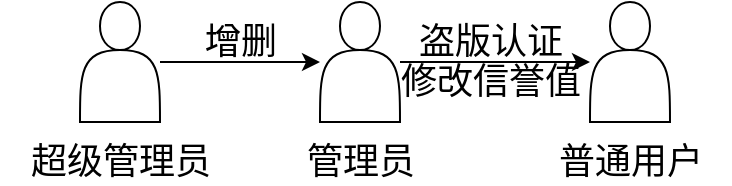 <mxfile>
    <diagram id="E8pYic_ZBHujapfyJA03" name="第 1 页">
        <mxGraphModel dx="683" dy="391" grid="1" gridSize="20" guides="1" tooltips="1" connect="1" arrows="1" fold="1" page="1" pageScale="1" pageWidth="1600" pageHeight="900" math="0" shadow="0">
            <root>
                <mxCell id="0"/>
                <mxCell id="1" parent="0"/>
                <mxCell id="6" value="" style="edgeStyle=none;html=1;" edge="1" parent="1" source="2" target="5">
                    <mxGeometry relative="1" as="geometry"/>
                </mxCell>
                <mxCell id="2" value="" style="shape=actor;whiteSpace=wrap;html=1;" vertex="1" parent="1">
                    <mxGeometry x="340" y="240" width="40" height="60" as="geometry"/>
                </mxCell>
                <mxCell id="3" value="&lt;font style=&quot;font-size: 18px&quot;&gt;超级管理员&lt;/font&gt;" style="text;html=1;align=center;verticalAlign=middle;resizable=0;points=[];autosize=1;strokeColor=none;fillColor=none;" vertex="1" parent="1">
                    <mxGeometry x="300" y="310" width="120" height="20" as="geometry"/>
                </mxCell>
                <mxCell id="9" value="" style="edgeStyle=none;html=1;" edge="1" parent="1" source="5" target="8">
                    <mxGeometry relative="1" as="geometry"/>
                </mxCell>
                <mxCell id="5" value="" style="shape=actor;whiteSpace=wrap;html=1;" vertex="1" parent="1">
                    <mxGeometry x="460" y="240" width="40" height="60" as="geometry"/>
                </mxCell>
                <mxCell id="7" value="&lt;font style=&quot;font-size: 18px&quot;&gt;管理员&lt;/font&gt;" style="text;html=1;align=center;verticalAlign=middle;resizable=0;points=[];autosize=1;strokeColor=none;fillColor=none;" vertex="1" parent="1">
                    <mxGeometry x="440" y="310" width="80" height="20" as="geometry"/>
                </mxCell>
                <mxCell id="8" value="" style="shape=actor;whiteSpace=wrap;html=1;" vertex="1" parent="1">
                    <mxGeometry x="595" y="240" width="40" height="60" as="geometry"/>
                </mxCell>
                <mxCell id="10" value="&lt;font style=&quot;font-size: 18px&quot;&gt;普通用户&lt;/font&gt;" style="text;html=1;align=center;verticalAlign=middle;resizable=0;points=[];autosize=1;strokeColor=none;fillColor=none;" vertex="1" parent="1">
                    <mxGeometry x="565" y="310" width="100" height="20" as="geometry"/>
                </mxCell>
                <mxCell id="11" value="&lt;font style=&quot;font-size: 18px&quot;&gt;增删&lt;/font&gt;" style="text;html=1;align=center;verticalAlign=middle;resizable=0;points=[];autosize=1;strokeColor=none;fillColor=none;" vertex="1" parent="1">
                    <mxGeometry x="390" y="250" width="60" height="20" as="geometry"/>
                </mxCell>
                <mxCell id="12" value="&lt;font style=&quot;font-size: 18px&quot;&gt;盗版认证&lt;/font&gt;" style="text;html=1;align=center;verticalAlign=middle;resizable=0;points=[];autosize=1;strokeColor=none;fillColor=none;" vertex="1" parent="1">
                    <mxGeometry x="495" y="250" width="100" height="20" as="geometry"/>
                </mxCell>
                <mxCell id="13" value="&lt;font style=&quot;font-size: 18px&quot;&gt;修改信誉值&lt;/font&gt;" style="text;html=1;align=center;verticalAlign=middle;resizable=0;points=[];autosize=1;strokeColor=none;fillColor=none;" vertex="1" parent="1">
                    <mxGeometry x="485" y="270" width="120" height="20" as="geometry"/>
                </mxCell>
            </root>
        </mxGraphModel>
    </diagram>
</mxfile>